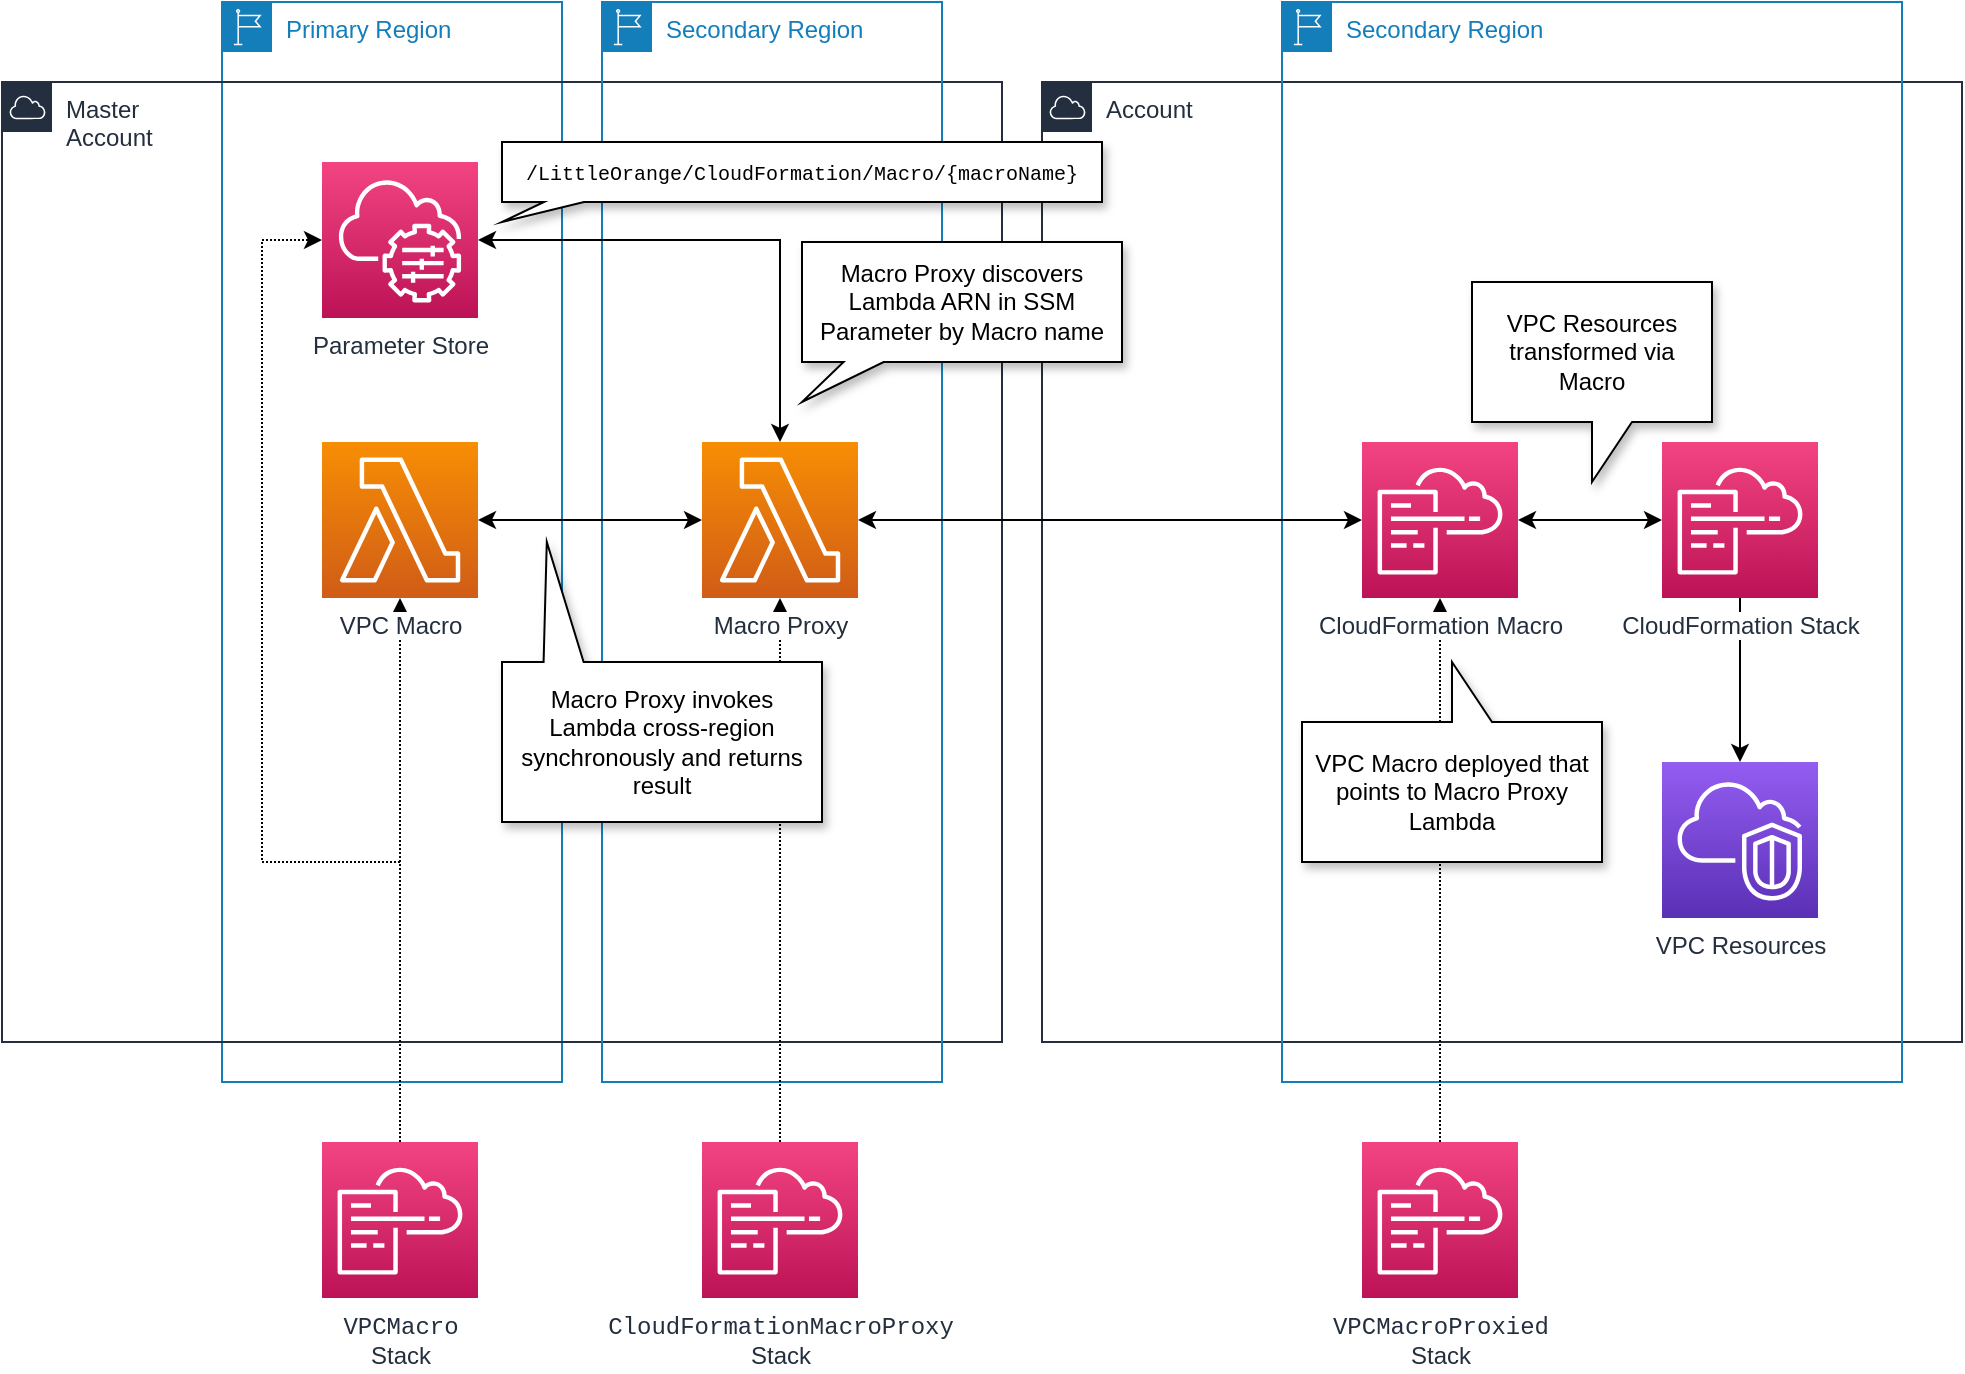 <mxfile version="14.4.3" type="device"><diagram id="yEWOwLYGrMozBnESxQ81" name="Page-1"><mxGraphModel dx="1106" dy="846" grid="1" gridSize="10" guides="1" tooltips="1" connect="1" arrows="1" fold="1" page="1" pageScale="1" pageWidth="1169" pageHeight="827" math="0" shadow="0"><root><mxCell id="0"/><mxCell id="1" parent="0"/><mxCell id="1NHxQNBxNPS8hqE18sMJ-8" value="Account" style="points=[[0,0],[0.25,0],[0.5,0],[0.75,0],[1,0],[1,0.25],[1,0.5],[1,0.75],[1,1],[0.75,1],[0.5,1],[0.25,1],[0,1],[0,0.75],[0,0.5],[0,0.25]];outlineConnect=0;gradientColor=none;html=1;whiteSpace=wrap;fontSize=12;fontStyle=0;shape=mxgraph.aws4.group;grIcon=mxgraph.aws4.group_aws_cloud;strokeColor=#232F3E;fillColor=none;verticalAlign=top;align=left;spacingLeft=30;fontColor=#232F3E;dashed=0;" parent="1" vertex="1"><mxGeometry x="580" y="80" width="460" height="480" as="geometry"/></mxCell><mxCell id="1NHxQNBxNPS8hqE18sMJ-9" value="Secondary Region" style="points=[[0,0],[0.25,0],[0.5,0],[0.75,0],[1,0],[1,0.25],[1,0.5],[1,0.75],[1,1],[0.75,1],[0.5,1],[0.25,1],[0,1],[0,0.75],[0,0.5],[0,0.25]];outlineConnect=0;gradientColor=none;html=1;whiteSpace=wrap;fontSize=12;fontStyle=0;shape=mxgraph.aws4.group;grIcon=mxgraph.aws4.group_region;strokeColor=#147EBA;fillColor=none;verticalAlign=top;align=left;spacingLeft=30;fontColor=#147EBA;dashed=0;" parent="1" vertex="1"><mxGeometry x="700" y="40" width="310" height="540" as="geometry"/></mxCell><mxCell id="1NHxQNBxNPS8hqE18sMJ-19" value="Primary Region" style="points=[[0,0],[0.25,0],[0.5,0],[0.75,0],[1,0],[1,0.25],[1,0.5],[1,0.75],[1,1],[0.75,1],[0.5,1],[0.25,1],[0,1],[0,0.75],[0,0.5],[0,0.25]];outlineConnect=0;gradientColor=none;html=1;whiteSpace=wrap;fontSize=12;fontStyle=0;shape=mxgraph.aws4.group;grIcon=mxgraph.aws4.group_region;strokeColor=#147EBA;fillColor=none;verticalAlign=top;align=left;spacingLeft=30;fontColor=#147EBA;dashed=0;" parent="1" vertex="1"><mxGeometry x="170" y="40" width="170" height="540" as="geometry"/></mxCell><mxCell id="1NHxQNBxNPS8hqE18sMJ-15" value="Master&lt;br&gt;Account" style="points=[[0,0],[0.25,0],[0.5,0],[0.75,0],[1,0],[1,0.25],[1,0.5],[1,0.75],[1,1],[0.75,1],[0.5,1],[0.25,1],[0,1],[0,0.75],[0,0.5],[0,0.25]];outlineConnect=0;gradientColor=none;html=1;whiteSpace=wrap;fontSize=12;fontStyle=0;shape=mxgraph.aws4.group;grIcon=mxgraph.aws4.group_aws_cloud;strokeColor=#232F3E;fillColor=none;verticalAlign=top;align=left;spacingLeft=30;fontColor=#232F3E;dashed=0;" parent="1" vertex="1"><mxGeometry x="60" y="80" width="500" height="480" as="geometry"/></mxCell><mxCell id="1NHxQNBxNPS8hqE18sMJ-16" value="Secondary Region" style="points=[[0,0],[0.25,0],[0.5,0],[0.75,0],[1,0],[1,0.25],[1,0.5],[1,0.75],[1,1],[0.75,1],[0.5,1],[0.25,1],[0,1],[0,0.75],[0,0.5],[0,0.25]];outlineConnect=0;gradientColor=none;html=1;whiteSpace=wrap;fontSize=12;fontStyle=0;shape=mxgraph.aws4.group;grIcon=mxgraph.aws4.group_region;strokeColor=#147EBA;fillColor=none;verticalAlign=top;align=left;spacingLeft=30;fontColor=#147EBA;dashed=0;" parent="1" vertex="1"><mxGeometry x="360" y="40" width="170" height="540" as="geometry"/></mxCell><mxCell id="1NHxQNBxNPS8hqE18sMJ-4" style="edgeStyle=orthogonalEdgeStyle;rounded=0;orthogonalLoop=1;jettySize=auto;html=1;" parent="1" source="1NHxQNBxNPS8hqE18sMJ-1" target="1NHxQNBxNPS8hqE18sMJ-2" edge="1"><mxGeometry relative="1" as="geometry"/></mxCell><mxCell id="1NHxQNBxNPS8hqE18sMJ-5" style="edgeStyle=orthogonalEdgeStyle;rounded=0;orthogonalLoop=1;jettySize=auto;html=1;startArrow=classic;startFill=1;" parent="1" source="1NHxQNBxNPS8hqE18sMJ-6" target="1NHxQNBxNPS8hqE18sMJ-3" edge="1"><mxGeometry relative="1" as="geometry"/></mxCell><mxCell id="1NHxQNBxNPS8hqE18sMJ-1" value="CloudFormation Stack" style="outlineConnect=0;fontColor=#232F3E;gradientColor=#F34482;gradientDirection=north;fillColor=#BC1356;strokeColor=#ffffff;dashed=0;verticalLabelPosition=bottom;verticalAlign=top;align=center;html=1;fontSize=12;fontStyle=0;aspect=fixed;shape=mxgraph.aws4.resourceIcon;resIcon=mxgraph.aws4.cloudformation;labelBackgroundColor=#ffffff;" parent="1" vertex="1"><mxGeometry x="890" y="260" width="78" height="78" as="geometry"/></mxCell><mxCell id="1NHxQNBxNPS8hqE18sMJ-2" value="VPC Resources" style="outlineConnect=0;fontColor=#232F3E;gradientColor=#945DF2;gradientDirection=north;fillColor=#5A30B5;strokeColor=#ffffff;dashed=0;verticalLabelPosition=bottom;verticalAlign=top;align=center;html=1;fontSize=12;fontStyle=0;aspect=fixed;shape=mxgraph.aws4.resourceIcon;resIcon=mxgraph.aws4.vpc;" parent="1" vertex="1"><mxGeometry x="890" y="420" width="78" height="78" as="geometry"/></mxCell><mxCell id="1NHxQNBxNPS8hqE18sMJ-18" style="edgeStyle=orthogonalEdgeStyle;rounded=0;orthogonalLoop=1;jettySize=auto;html=1;startArrow=classic;startFill=1;" parent="1" source="1NHxQNBxNPS8hqE18sMJ-3" target="1NHxQNBxNPS8hqE18sMJ-17" edge="1"><mxGeometry relative="1" as="geometry"><Array as="points"><mxPoint x="449" y="159"/></Array></mxGeometry></mxCell><mxCell id="1NHxQNBxNPS8hqE18sMJ-21" style="edgeStyle=orthogonalEdgeStyle;rounded=0;orthogonalLoop=1;jettySize=auto;html=1;startArrow=classic;startFill=1;" parent="1" source="1NHxQNBxNPS8hqE18sMJ-3" target="1NHxQNBxNPS8hqE18sMJ-20" edge="1"><mxGeometry relative="1" as="geometry"/></mxCell><mxCell id="1NHxQNBxNPS8hqE18sMJ-7" style="edgeStyle=orthogonalEdgeStyle;rounded=0;orthogonalLoop=1;jettySize=auto;html=1;startArrow=classic;startFill=1;" parent="1" source="1NHxQNBxNPS8hqE18sMJ-1" target="1NHxQNBxNPS8hqE18sMJ-6" edge="1"><mxGeometry relative="1" as="geometry"><mxPoint x="890" y="299" as="sourcePoint"/><mxPoint x="658" y="299" as="targetPoint"/></mxGeometry></mxCell><mxCell id="1NHxQNBxNPS8hqE18sMJ-17" value="Parameter Store" style="outlineConnect=0;fontColor=#232F3E;gradientColor=#F34482;gradientDirection=north;fillColor=#BC1356;strokeColor=#ffffff;dashed=0;verticalLabelPosition=bottom;verticalAlign=top;align=center;html=1;fontSize=12;fontStyle=0;aspect=fixed;shape=mxgraph.aws4.resourceIcon;resIcon=mxgraph.aws4.systems_manager;" parent="1" vertex="1"><mxGeometry x="220" y="120" width="78" height="78" as="geometry"/></mxCell><mxCell id="1NHxQNBxNPS8hqE18sMJ-23" style="edgeStyle=orthogonalEdgeStyle;rounded=0;orthogonalLoop=1;jettySize=auto;html=1;startArrow=none;startFill=0;dashed=1;dashPattern=1 1;" parent="1" source="1NHxQNBxNPS8hqE18sMJ-22" target="1NHxQNBxNPS8hqE18sMJ-6" edge="1"><mxGeometry relative="1" as="geometry"/></mxCell><mxCell id="1NHxQNBxNPS8hqE18sMJ-22" value="&lt;font face=&quot;Courier New&quot;&gt;VPCMacroProxied&lt;/font&gt;&lt;br&gt;Stack" style="outlineConnect=0;fontColor=#232F3E;gradientColor=#F34482;gradientDirection=north;fillColor=#BC1356;strokeColor=#ffffff;dashed=0;verticalLabelPosition=bottom;verticalAlign=top;align=center;html=1;fontSize=12;fontStyle=0;aspect=fixed;shape=mxgraph.aws4.resourceIcon;resIcon=mxgraph.aws4.cloudformation;" parent="1" vertex="1"><mxGeometry x="740" y="610" width="78" height="78" as="geometry"/></mxCell><mxCell id="1NHxQNBxNPS8hqE18sMJ-27" style="edgeStyle=orthogonalEdgeStyle;rounded=0;orthogonalLoop=1;jettySize=auto;html=1;dashed=1;dashPattern=1 1;startArrow=none;startFill=0;" parent="1" source="1NHxQNBxNPS8hqE18sMJ-24" target="1NHxQNBxNPS8hqE18sMJ-3" edge="1"><mxGeometry relative="1" as="geometry"/></mxCell><mxCell id="1NHxQNBxNPS8hqE18sMJ-24" value="&lt;font face=&quot;Courier New&quot;&gt;CloudFormationMacroProxy&lt;/font&gt;&lt;br&gt;Stack" style="outlineConnect=0;fontColor=#232F3E;gradientColor=#F34482;gradientDirection=north;fillColor=#BC1356;strokeColor=#ffffff;dashed=0;verticalLabelPosition=bottom;verticalAlign=top;align=center;html=1;fontSize=12;fontStyle=0;aspect=fixed;shape=mxgraph.aws4.resourceIcon;resIcon=mxgraph.aws4.cloudformation;" parent="1" vertex="1"><mxGeometry x="410" y="610" width="78" height="78" as="geometry"/></mxCell><mxCell id="1NHxQNBxNPS8hqE18sMJ-26" style="edgeStyle=orthogonalEdgeStyle;rounded=0;orthogonalLoop=1;jettySize=auto;html=1;dashed=1;dashPattern=1 1;startArrow=none;startFill=0;" parent="1" source="1NHxQNBxNPS8hqE18sMJ-25" target="1NHxQNBxNPS8hqE18sMJ-20" edge="1"><mxGeometry relative="1" as="geometry"/></mxCell><mxCell id="1NHxQNBxNPS8hqE18sMJ-25" value="&lt;font face=&quot;Courier New&quot;&gt;VPCMacro&lt;/font&gt;&lt;br&gt;Stack" style="outlineConnect=0;fontColor=#232F3E;gradientColor=#F34482;gradientDirection=north;fillColor=#BC1356;strokeColor=#ffffff;dashed=0;verticalLabelPosition=bottom;verticalAlign=top;align=center;html=1;fontSize=12;fontStyle=0;aspect=fixed;shape=mxgraph.aws4.resourceIcon;resIcon=mxgraph.aws4.cloudformation;" parent="1" vertex="1"><mxGeometry x="220" y="610" width="78" height="78" as="geometry"/></mxCell><mxCell id="1NHxQNBxNPS8hqE18sMJ-3" value="Macro Proxy" style="outlineConnect=0;fontColor=#232F3E;gradientColor=#F78E04;gradientDirection=north;fillColor=#D05C17;strokeColor=#ffffff;dashed=0;verticalLabelPosition=bottom;verticalAlign=top;align=center;html=1;fontSize=12;fontStyle=0;aspect=fixed;shape=mxgraph.aws4.resourceIcon;resIcon=mxgraph.aws4.lambda;labelBackgroundColor=#ffffff;" parent="1" vertex="1"><mxGeometry x="410" y="260" width="78" height="78" as="geometry"/></mxCell><mxCell id="1NHxQNBxNPS8hqE18sMJ-20" value="VPC Macro" style="outlineConnect=0;fontColor=#232F3E;gradientColor=#F78E04;gradientDirection=north;fillColor=#D05C17;strokeColor=#ffffff;dashed=0;verticalLabelPosition=bottom;verticalAlign=top;align=center;html=1;fontSize=12;fontStyle=0;aspect=fixed;shape=mxgraph.aws4.resourceIcon;resIcon=mxgraph.aws4.lambda;labelBackgroundColor=#ffffff;" parent="1" vertex="1"><mxGeometry x="220" y="260" width="78" height="78" as="geometry"/></mxCell><mxCell id="1NHxQNBxNPS8hqE18sMJ-6" value="CloudFormation Macro" style="outlineConnect=0;fontColor=#232F3E;gradientColor=#F34482;gradientDirection=north;fillColor=#BC1356;strokeColor=#ffffff;dashed=0;verticalLabelPosition=bottom;verticalAlign=top;align=center;html=1;fontSize=12;fontStyle=0;aspect=fixed;shape=mxgraph.aws4.resourceIcon;resIcon=mxgraph.aws4.cloudformation;labelBackgroundColor=#ffffff;" parent="1" vertex="1"><mxGeometry x="740" y="260" width="78" height="78" as="geometry"/></mxCell><mxCell id="83M6cKnw1bTd40KANJja-1" value="VPC Resources transformed via Macro" style="shape=callout;whiteSpace=wrap;html=1;perimeter=calloutPerimeter;labelBackgroundColor=#ffffff;shadow=1;" vertex="1" parent="1"><mxGeometry x="795" y="180" width="120" height="100" as="geometry"/></mxCell><mxCell id="83M6cKnw1bTd40KANJja-3" value="VPC Macro deployed that points to Macro Proxy Lambda" style="shape=callout;whiteSpace=wrap;html=1;perimeter=calloutPerimeter;labelBackgroundColor=#ffffff;shadow=1;flipV=1;" vertex="1" parent="1"><mxGeometry x="710" y="370" width="150" height="100" as="geometry"/></mxCell><mxCell id="83M6cKnw1bTd40KANJja-4" value="Macro Proxy discovers Lambda ARN in SSM Parameter by Macro name" style="shape=callout;whiteSpace=wrap;html=1;perimeter=calloutPerimeter;labelBackgroundColor=#ffffff;shadow=1;flipV=0;size=20;position=0.13;position2=0;" vertex="1" parent="1"><mxGeometry x="460" y="160" width="160" height="80" as="geometry"/></mxCell><mxCell id="83M6cKnw1bTd40KANJja-5" value="&lt;span style=&quot;background-color: rgb(255 , 255 , 255) ; font-size: 10px&quot;&gt;&lt;font face=&quot;Courier New&quot;&gt;/LittleOrange/CloudFormation/Macro/&lt;span class=&quot;pl-s1&quot; style=&quot;box-sizing: border-box&quot;&gt;&lt;span class=&quot;pl-kos&quot; style=&quot;box-sizing: border-box&quot;&gt;{&lt;/span&gt;&lt;span class=&quot;pl-s1&quot; style=&quot;box-sizing: border-box&quot;&gt;macroName&lt;/span&gt;&lt;span class=&quot;pl-kos&quot; style=&quot;box-sizing: border-box&quot;&gt;}&lt;/span&gt;&lt;/span&gt;&lt;/font&gt;&lt;/span&gt;" style="shape=callout;whiteSpace=wrap;html=1;perimeter=calloutPerimeter;labelBackgroundColor=#ffffff;shadow=1;flipV=0;size=10;position=0.07;position2=0;" vertex="1" parent="1"><mxGeometry x="310" y="110" width="300" height="40" as="geometry"/></mxCell><mxCell id="83M6cKnw1bTd40KANJja-6" value="Macro Proxy invokes Lambda cross-region synchronously and returns result" style="shape=callout;whiteSpace=wrap;html=1;perimeter=calloutPerimeter;labelBackgroundColor=#ffffff;shadow=1;flipV=1;size=60;position=0.13;position2=0.14;" vertex="1" parent="1"><mxGeometry x="310" y="310" width="160" height="140" as="geometry"/></mxCell><mxCell id="83M6cKnw1bTd40KANJja-7" style="edgeStyle=orthogonalEdgeStyle;rounded=0;orthogonalLoop=1;jettySize=auto;html=1;dashed=1;dashPattern=1 1;startArrow=none;startFill=0;" edge="1" parent="1" source="1NHxQNBxNPS8hqE18sMJ-25" target="1NHxQNBxNPS8hqE18sMJ-17"><mxGeometry relative="1" as="geometry"><mxPoint x="269" y="620" as="sourcePoint"/><mxPoint x="269" y="348" as="targetPoint"/><Array as="points"><mxPoint x="259" y="470"/><mxPoint x="190" y="470"/><mxPoint x="190" y="159"/></Array></mxGeometry></mxCell></root></mxGraphModel></diagram></mxfile>